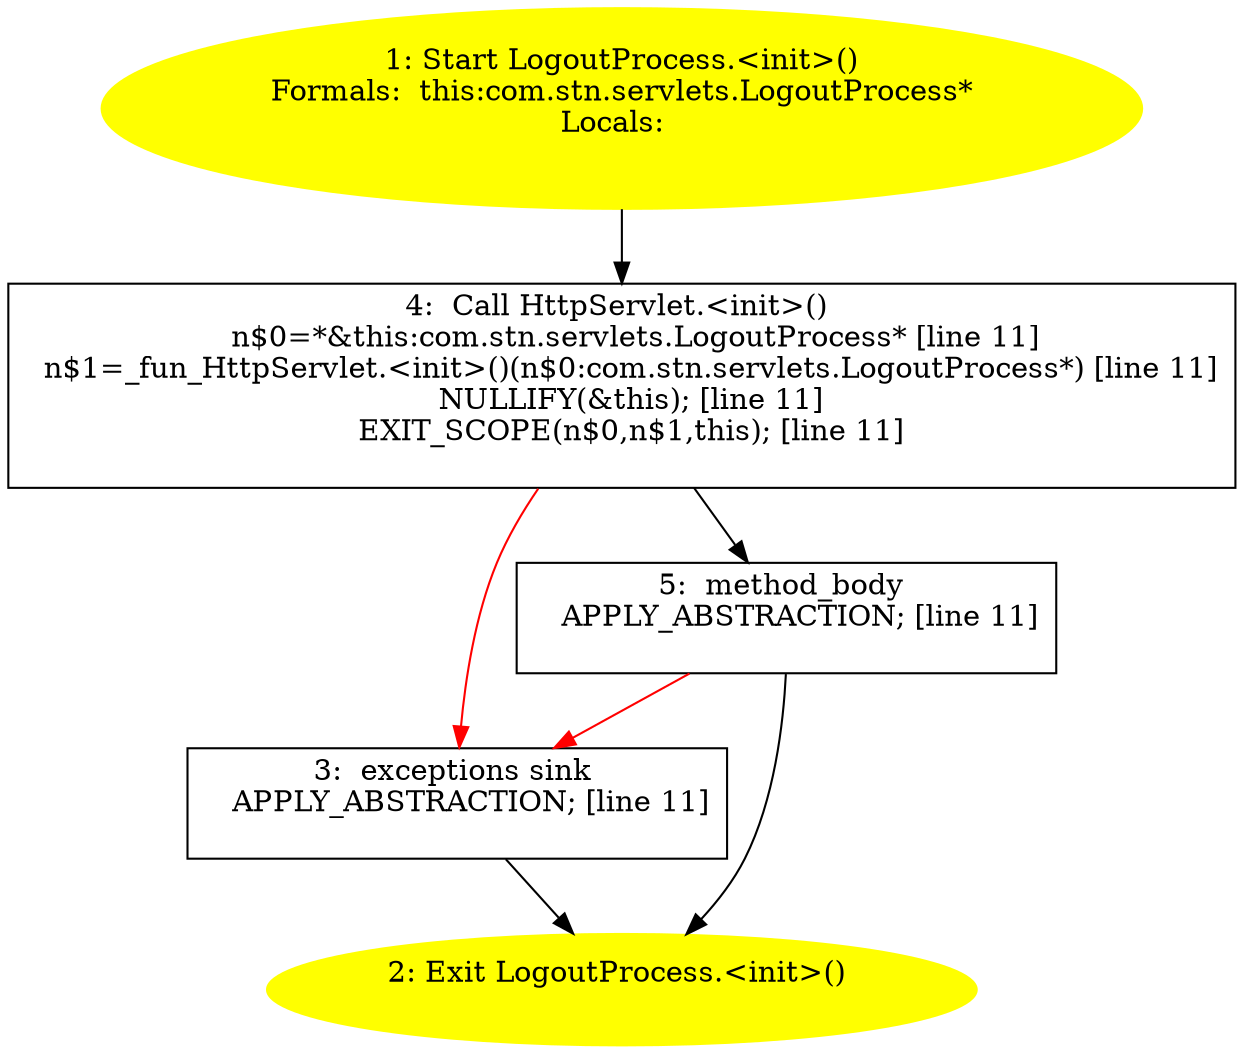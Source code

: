 /* @generated */
digraph cfg {
"com.stn.servlets.LogoutProcess.<init>().da5b362349f930fd671290372768045b_1" [label="1: Start LogoutProcess.<init>()\nFormals:  this:com.stn.servlets.LogoutProcess*\nLocals:  \n  " color=yellow style=filled]
	

	 "com.stn.servlets.LogoutProcess.<init>().da5b362349f930fd671290372768045b_1" -> "com.stn.servlets.LogoutProcess.<init>().da5b362349f930fd671290372768045b_4" ;
"com.stn.servlets.LogoutProcess.<init>().da5b362349f930fd671290372768045b_2" [label="2: Exit LogoutProcess.<init>() \n  " color=yellow style=filled]
	

"com.stn.servlets.LogoutProcess.<init>().da5b362349f930fd671290372768045b_3" [label="3:  exceptions sink \n   APPLY_ABSTRACTION; [line 11]\n " shape="box"]
	

	 "com.stn.servlets.LogoutProcess.<init>().da5b362349f930fd671290372768045b_3" -> "com.stn.servlets.LogoutProcess.<init>().da5b362349f930fd671290372768045b_2" ;
"com.stn.servlets.LogoutProcess.<init>().da5b362349f930fd671290372768045b_4" [label="4:  Call HttpServlet.<init>() \n   n$0=*&this:com.stn.servlets.LogoutProcess* [line 11]\n  n$1=_fun_HttpServlet.<init>()(n$0:com.stn.servlets.LogoutProcess*) [line 11]\n  NULLIFY(&this); [line 11]\n  EXIT_SCOPE(n$0,n$1,this); [line 11]\n " shape="box"]
	

	 "com.stn.servlets.LogoutProcess.<init>().da5b362349f930fd671290372768045b_4" -> "com.stn.servlets.LogoutProcess.<init>().da5b362349f930fd671290372768045b_5" ;
	 "com.stn.servlets.LogoutProcess.<init>().da5b362349f930fd671290372768045b_4" -> "com.stn.servlets.LogoutProcess.<init>().da5b362349f930fd671290372768045b_3" [color="red" ];
"com.stn.servlets.LogoutProcess.<init>().da5b362349f930fd671290372768045b_5" [label="5:  method_body \n   APPLY_ABSTRACTION; [line 11]\n " shape="box"]
	

	 "com.stn.servlets.LogoutProcess.<init>().da5b362349f930fd671290372768045b_5" -> "com.stn.servlets.LogoutProcess.<init>().da5b362349f930fd671290372768045b_2" ;
	 "com.stn.servlets.LogoutProcess.<init>().da5b362349f930fd671290372768045b_5" -> "com.stn.servlets.LogoutProcess.<init>().da5b362349f930fd671290372768045b_3" [color="red" ];
}
